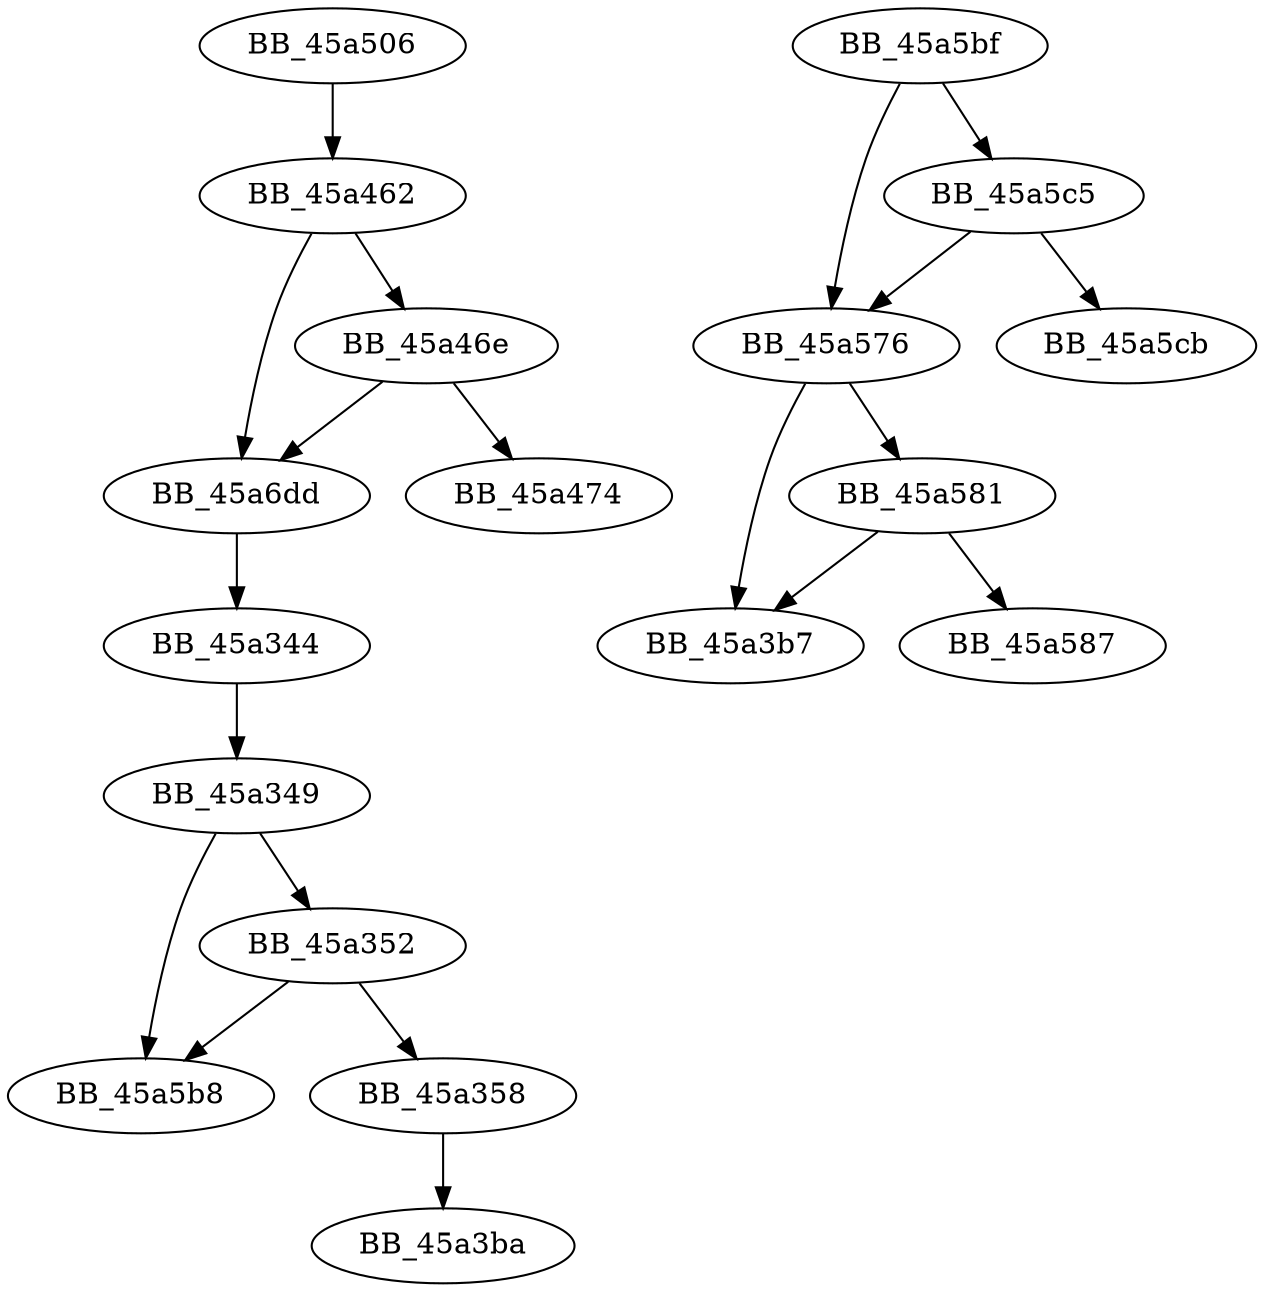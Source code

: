 DiGraph sub_45A506{
BB_45a344->BB_45a349
BB_45a349->BB_45a352
BB_45a349->BB_45a5b8
BB_45a352->BB_45a358
BB_45a352->BB_45a5b8
BB_45a358->BB_45a3ba
BB_45a462->BB_45a46e
BB_45a462->BB_45a6dd
BB_45a46e->BB_45a474
BB_45a46e->BB_45a6dd
BB_45a506->BB_45a462
BB_45a576->BB_45a3b7
BB_45a576->BB_45a581
BB_45a581->BB_45a3b7
BB_45a581->BB_45a587
BB_45a5bf->BB_45a576
BB_45a5bf->BB_45a5c5
BB_45a5c5->BB_45a576
BB_45a5c5->BB_45a5cb
BB_45a6dd->BB_45a344
}
